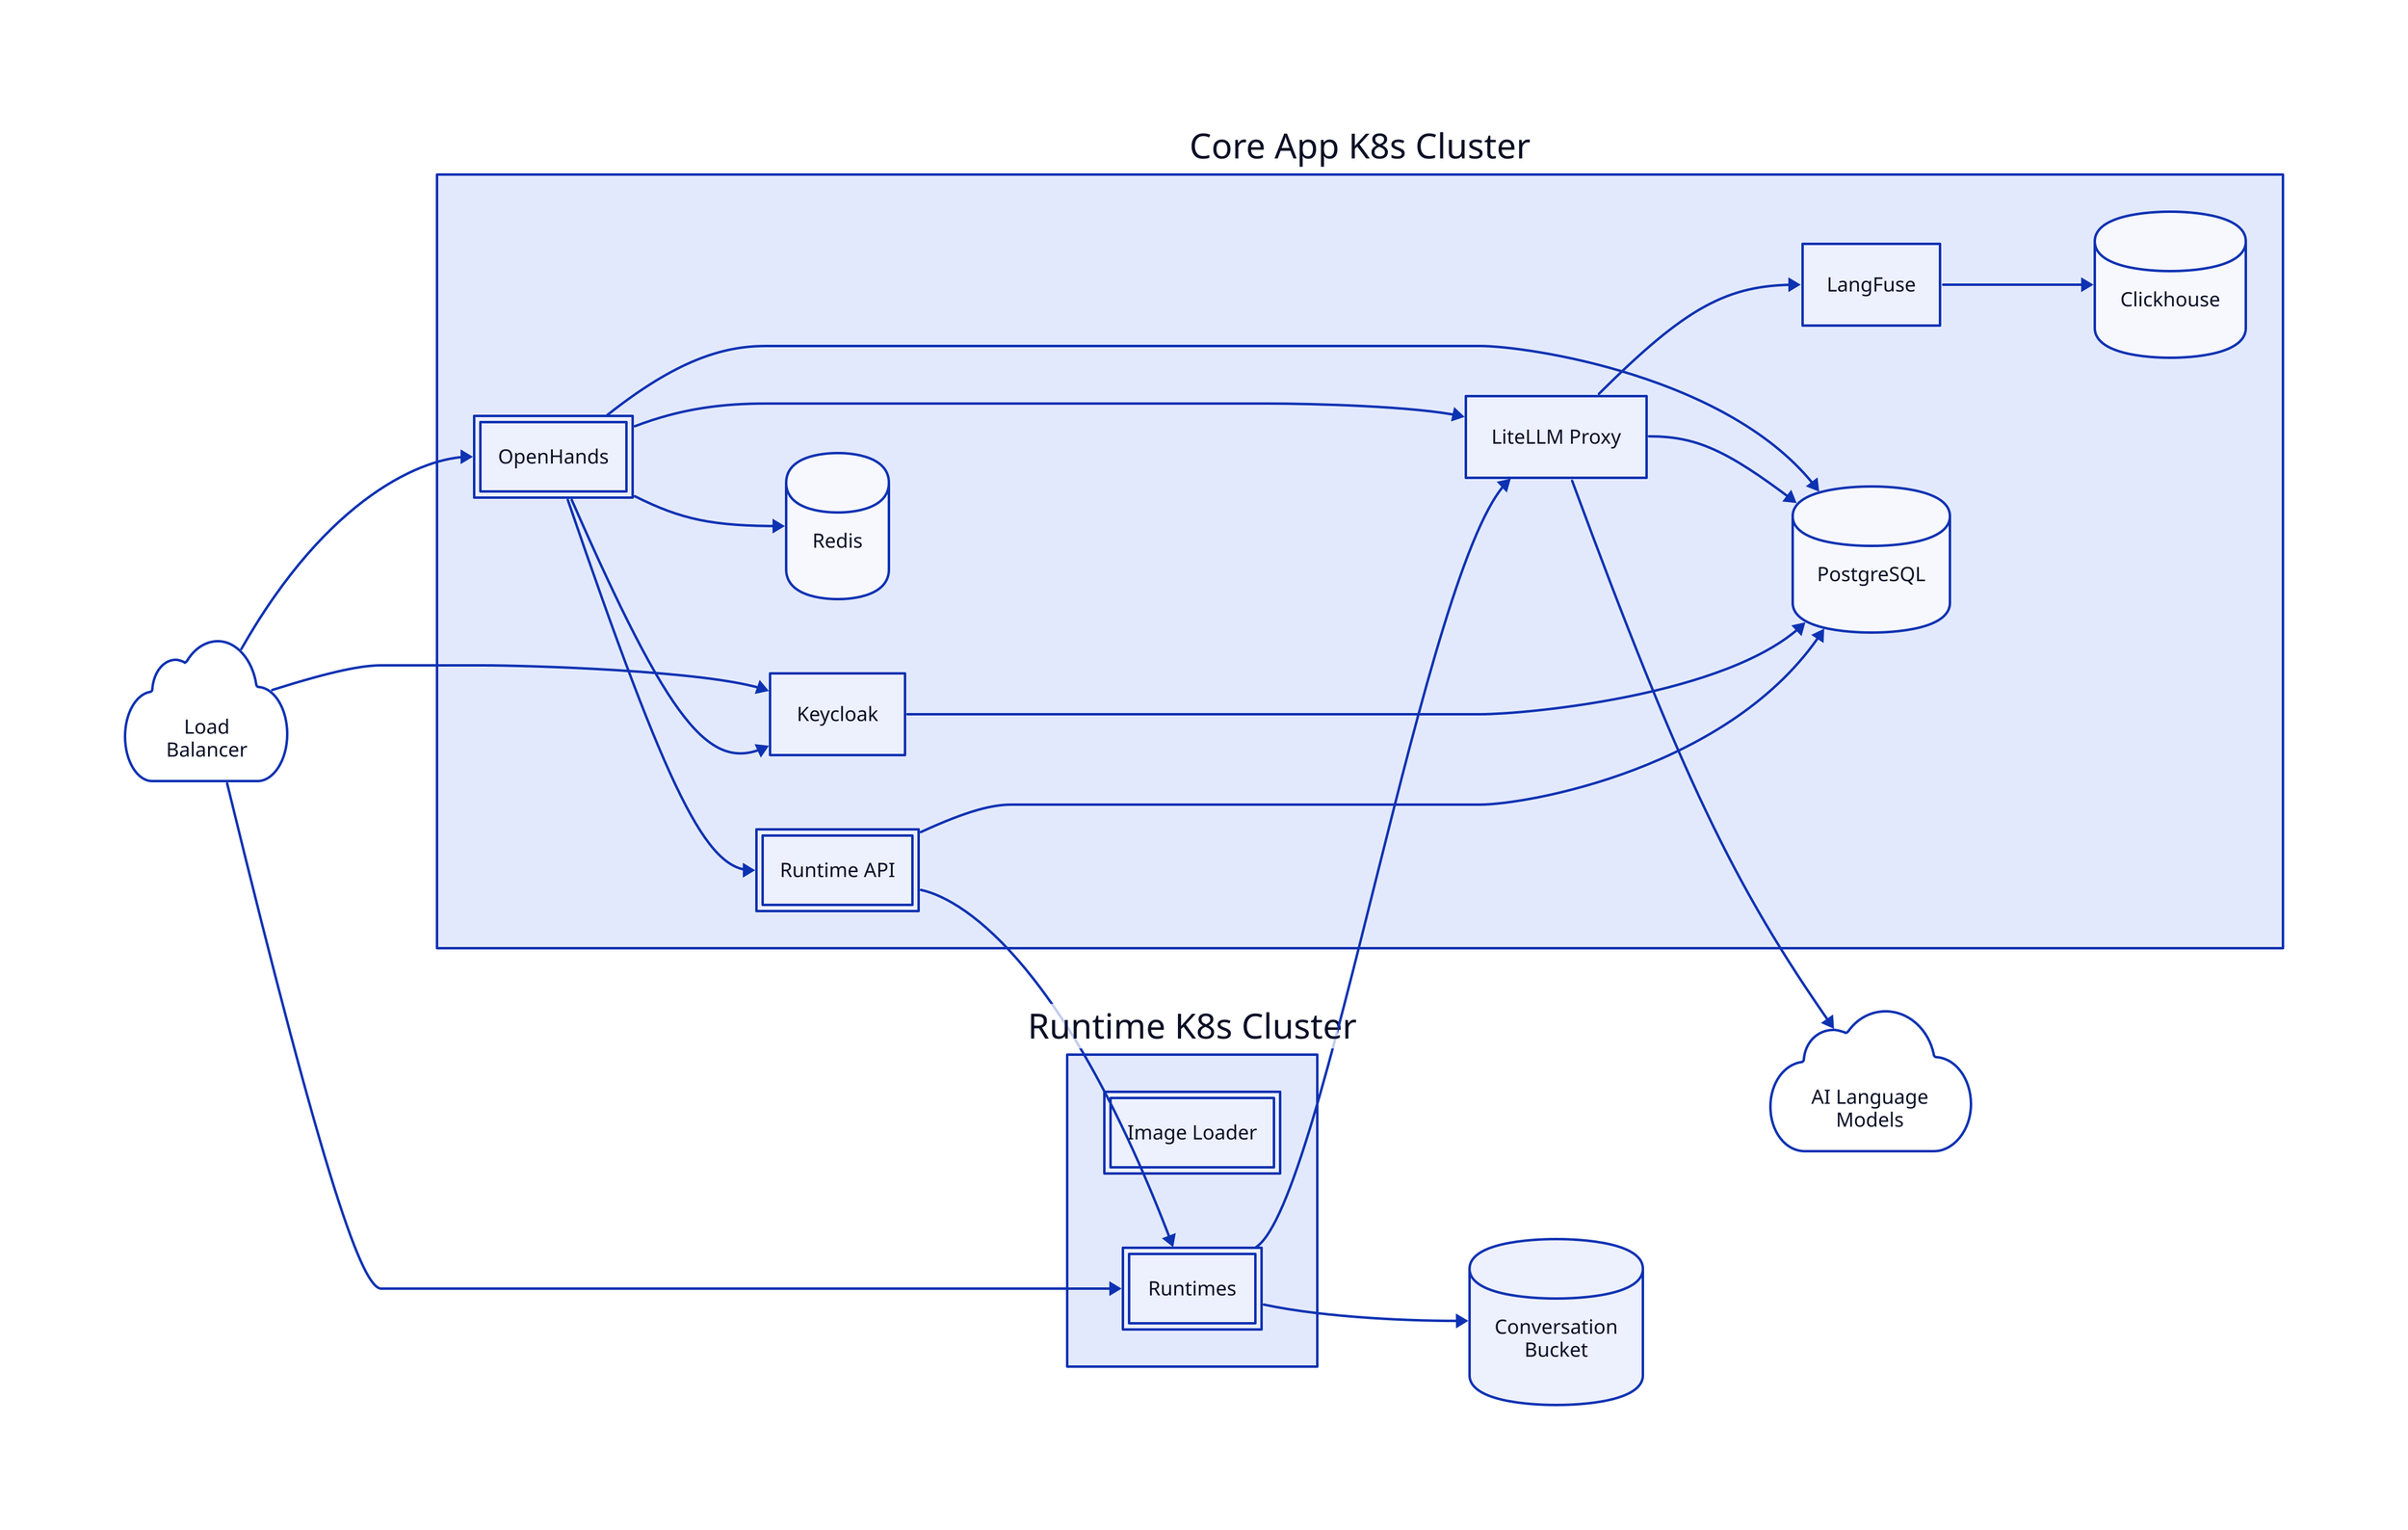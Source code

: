 # Use https://play.d2lang.com to edit with preview (layout engine ELK)
# To update the SVG, run: (cd docs && ./build-diagrams.sh)

direction: right

classes: {
  all-hands: {
    style: {
      double-border: true
    }
  }
}

core-app: Core App K8s Cluster {
  openhands: OpenHands {
    class: all-hands
  }
  runtime-api: Runtime API {
    class: all-hands
  }

  keycloak: Keycloak

  langfuse: LangFuse
  litellm: LiteLLM Proxy
  redis: Redis {
    shape: cylinder
  }
  clickhouse: Clickhouse {
    shape: cylinder
  }
  postgres: PostgreSQL {
    shape: cylinder
  }
}

runtime: Runtime K8s Cluster {
  image-loader: Image Loader {
    class: all-hands
  }
  runtimes: Runtimes {
    class: all-hands
  }
}
convo-bucket: Conversation\n Bucket {
  shape: cylinder
}
llms: AI Language\n Models {
  shape: cloud
}
lb: Load\nBalancer {
  shape: cloud
}

lb -> runtime.runtimes
core-app.litellm -> llms

lb -> core-app.openhands
lb -> core-app.keycloak
core-app.openhands -> core-app.runtime-api
core-app.openhands -> core-app.keycloak
core-app.openhands -> core-app.redis
runtime.runtimes -> convo-bucket
core-app.runtime-api -> runtime.runtimes
core-app.litellm -> core-app.langfuse
core-app.langfuse -> core-app.clickhouse
core-app.openhands -> core-app.litellm

core-app.openhands -> core-app.postgres
core-app.litellm -> core-app.postgres
core-app.keycloak -> core-app.postgres
core-app.runtime-api -> core-app.postgres
runtime.runtimes -> core-app.litellm
